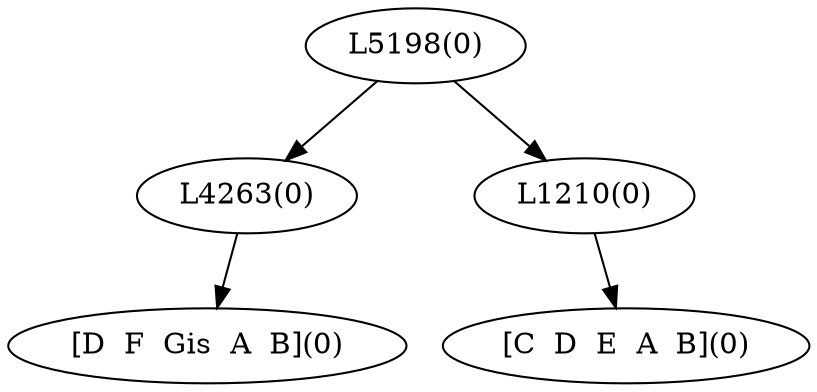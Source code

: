 digraph sample{
"L4263(0)"->"[D  F  Gis  A  B](0)"
"L1210(0)"->"[C  D  E  A  B](0)"
"L5198(0)"->"L4263(0)"
"L5198(0)"->"L1210(0)"
{rank = min; "L5198(0)"}
{rank = same; "L4263(0)"; "L1210(0)";}
{rank = max; "[C  D  E  A  B](0)"; "[D  F  Gis  A  B](0)";}
}
